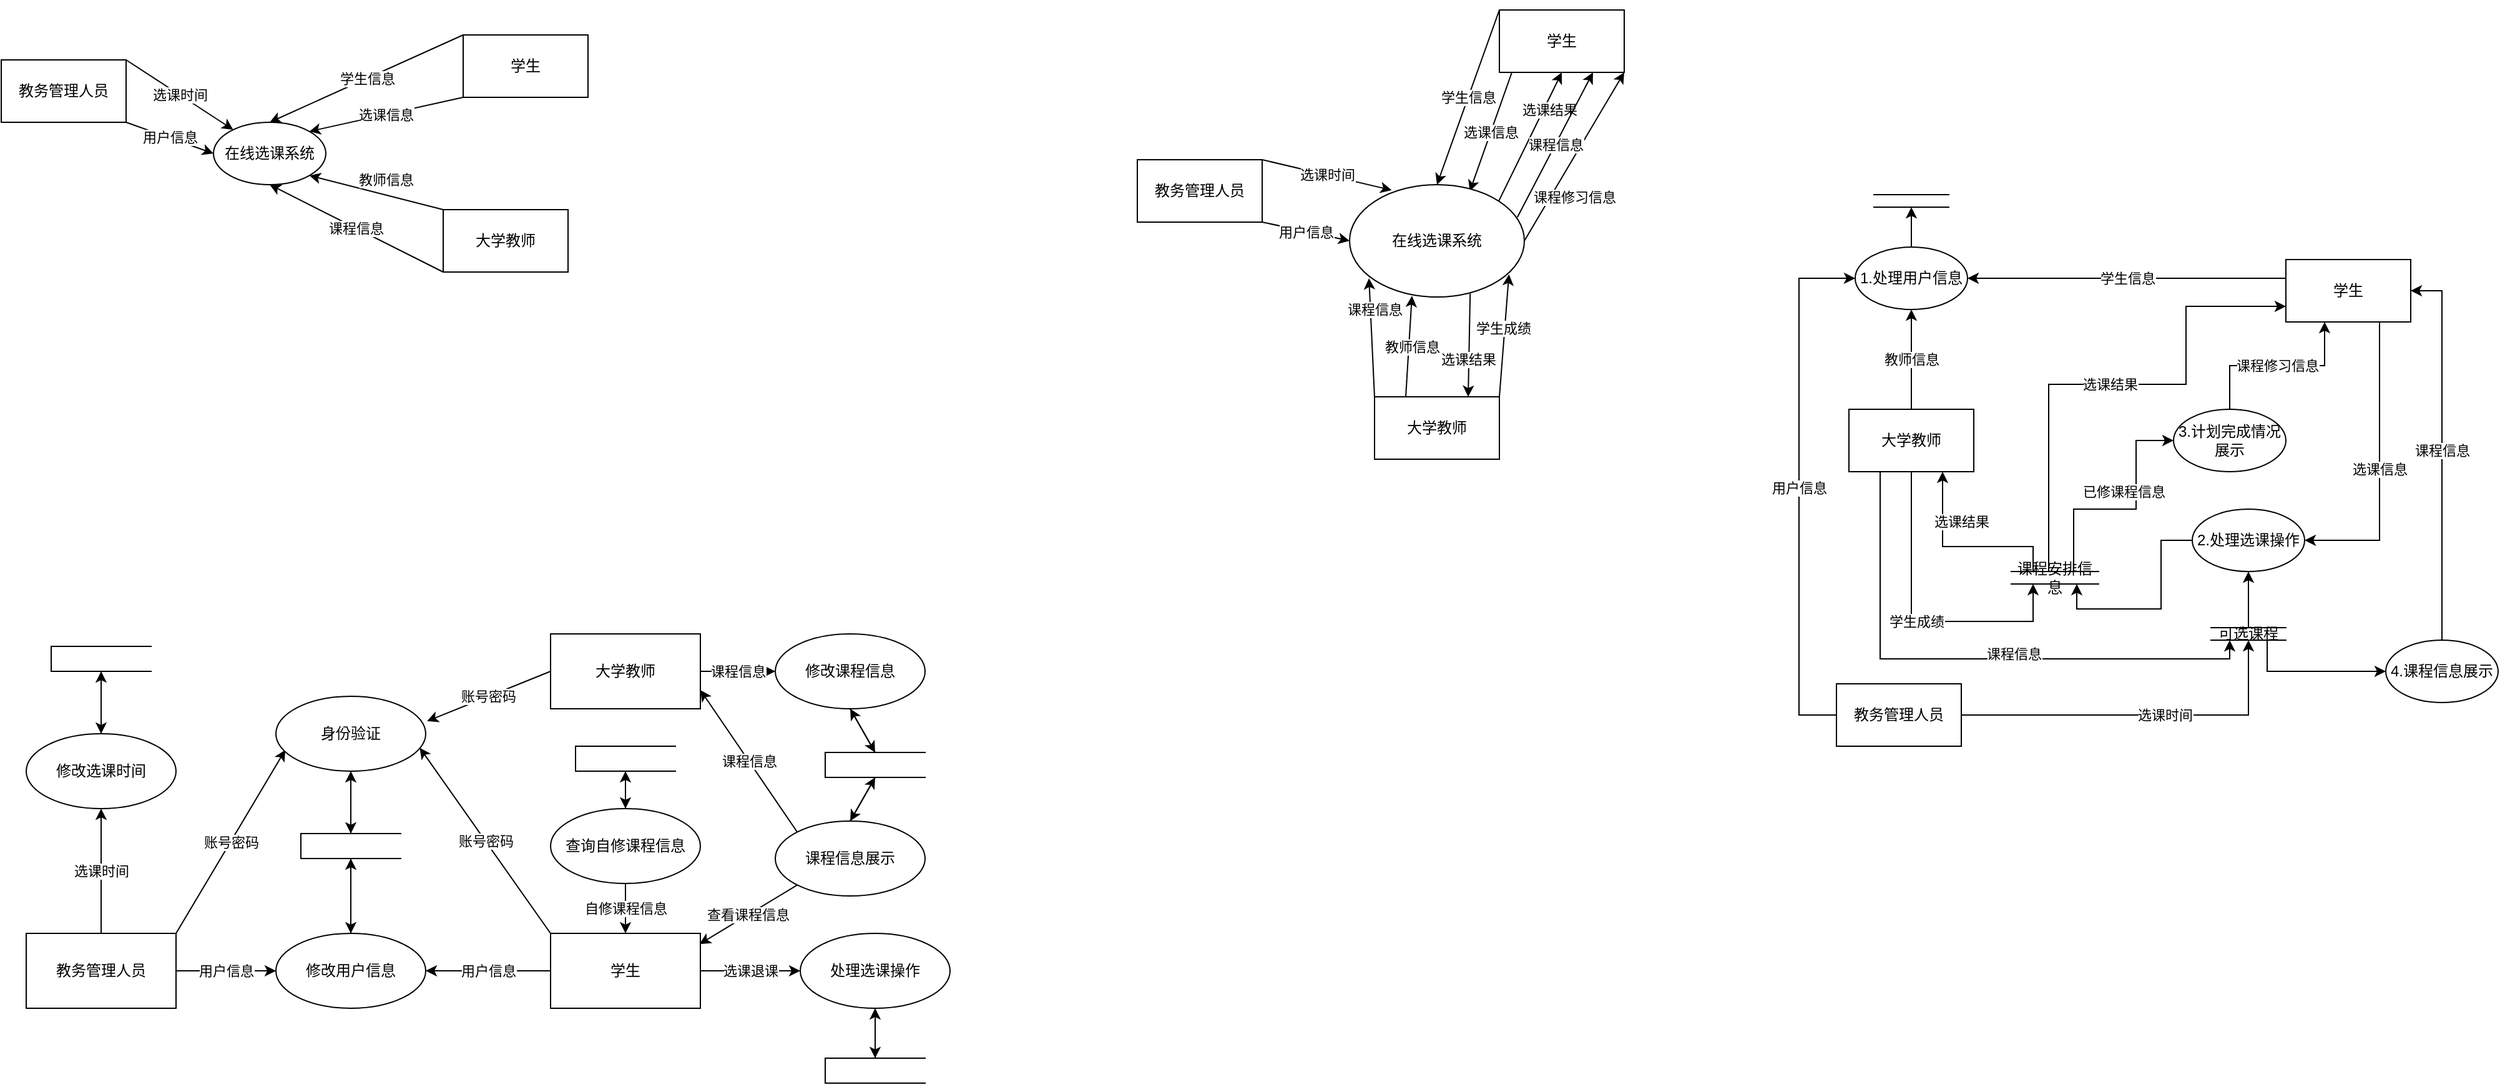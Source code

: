 <mxfile version="21.0.4" type="github">
  <diagram id="C5RBs43oDa-KdzZeNtuy" name="Page-1">
    <mxGraphModel dx="1394" dy="642" grid="1" gridSize="10" guides="1" tooltips="1" connect="1" arrows="1" fold="1" page="1" pageScale="1" pageWidth="3300" pageHeight="4681" math="0" shadow="0">
      <root>
        <mxCell id="WIyWlLk6GJQsqaUBKTNV-0" />
        <mxCell id="WIyWlLk6GJQsqaUBKTNV-1" parent="WIyWlLk6GJQsqaUBKTNV-0" />
        <mxCell id="6QHiLdsydZn6oZ0Ux8AA-30" value="用户信息" style="rounded=0;orthogonalLoop=1;jettySize=auto;html=1;exitX=1;exitY=0.5;exitDx=0;exitDy=0;" parent="WIyWlLk6GJQsqaUBKTNV-1" source="6QHiLdsydZn6oZ0Ux8AA-5" target="6QHiLdsydZn6oZ0Ux8AA-12" edge="1">
          <mxGeometry relative="1" as="geometry" />
        </mxCell>
        <mxCell id="6QHiLdsydZn6oZ0Ux8AA-31" value="账号密码" style="rounded=0;orthogonalLoop=1;jettySize=auto;html=1;exitX=1;exitY=0;exitDx=0;exitDy=0;entryX=0.063;entryY=0.716;entryDx=0;entryDy=0;entryPerimeter=0;" parent="WIyWlLk6GJQsqaUBKTNV-1" source="6QHiLdsydZn6oZ0Ux8AA-5" target="6QHiLdsydZn6oZ0Ux8AA-7" edge="1">
          <mxGeometry relative="1" as="geometry" />
        </mxCell>
        <mxCell id="6QHiLdsydZn6oZ0Ux8AA-53" value="选课时间" style="rounded=0;orthogonalLoop=1;jettySize=auto;html=1;exitX=0.5;exitY=0;exitDx=0;exitDy=0;" parent="WIyWlLk6GJQsqaUBKTNV-1" source="6QHiLdsydZn6oZ0Ux8AA-5" target="6QHiLdsydZn6oZ0Ux8AA-15" edge="1">
          <mxGeometry relative="1" as="geometry" />
        </mxCell>
        <mxCell id="6QHiLdsydZn6oZ0Ux8AA-5" value="教务管理人员" style="rounded=0;whiteSpace=wrap;html=1;" parent="WIyWlLk6GJQsqaUBKTNV-1" vertex="1">
          <mxGeometry x="30" y="760" width="120" height="60" as="geometry" />
        </mxCell>
        <mxCell id="6QHiLdsydZn6oZ0Ux8AA-39" value="用户信息" style="rounded=0;orthogonalLoop=1;jettySize=auto;html=1;exitX=0;exitY=0.5;exitDx=0;exitDy=0;" parent="WIyWlLk6GJQsqaUBKTNV-1" source="6QHiLdsydZn6oZ0Ux8AA-6" target="6QHiLdsydZn6oZ0Ux8AA-12" edge="1">
          <mxGeometry relative="1" as="geometry" />
        </mxCell>
        <mxCell id="6QHiLdsydZn6oZ0Ux8AA-40" value="账号密码" style="rounded=0;orthogonalLoop=1;jettySize=auto;html=1;exitX=0;exitY=0;exitDx=0;exitDy=0;entryX=0.96;entryY=0.687;entryDx=0;entryDy=0;entryPerimeter=0;" parent="WIyWlLk6GJQsqaUBKTNV-1" source="6QHiLdsydZn6oZ0Ux8AA-6" target="6QHiLdsydZn6oZ0Ux8AA-7" edge="1">
          <mxGeometry relative="1" as="geometry" />
        </mxCell>
        <mxCell id="6QHiLdsydZn6oZ0Ux8AA-43" value="选课退课" style="rounded=0;orthogonalLoop=1;jettySize=auto;html=1;exitX=1;exitY=0.5;exitDx=0;exitDy=0;" parent="WIyWlLk6GJQsqaUBKTNV-1" source="6QHiLdsydZn6oZ0Ux8AA-6" target="6QHiLdsydZn6oZ0Ux8AA-11" edge="1">
          <mxGeometry relative="1" as="geometry" />
        </mxCell>
        <mxCell id="6QHiLdsydZn6oZ0Ux8AA-6" value="学生" style="rounded=0;whiteSpace=wrap;html=1;" parent="WIyWlLk6GJQsqaUBKTNV-1" vertex="1">
          <mxGeometry x="450" y="760" width="120" height="60" as="geometry" />
        </mxCell>
        <mxCell id="6QHiLdsydZn6oZ0Ux8AA-64" style="rounded=0;orthogonalLoop=1;jettySize=auto;html=1;exitX=0.5;exitY=1;exitDx=0;exitDy=0;entryX=0;entryY=0.5;entryDx=0;entryDy=0;" parent="WIyWlLk6GJQsqaUBKTNV-1" source="6QHiLdsydZn6oZ0Ux8AA-7" target="6QHiLdsydZn6oZ0Ux8AA-26" edge="1">
          <mxGeometry relative="1" as="geometry" />
        </mxCell>
        <mxCell id="6QHiLdsydZn6oZ0Ux8AA-7" value="身份验证" style="ellipse;whiteSpace=wrap;html=1;" parent="WIyWlLk6GJQsqaUBKTNV-1" vertex="1">
          <mxGeometry x="230" y="570" width="120" height="60" as="geometry" />
        </mxCell>
        <mxCell id="eEgyTP1LghwbzvH3Qmx7-4" value="选课时间" style="rounded=0;orthogonalLoop=1;jettySize=auto;html=1;exitX=1;exitY=0;exitDx=0;exitDy=0;" parent="WIyWlLk6GJQsqaUBKTNV-1" source="6QHiLdsydZn6oZ0Ux8AA-8" target="eEgyTP1LghwbzvH3Qmx7-3" edge="1">
          <mxGeometry relative="1" as="geometry" />
        </mxCell>
        <mxCell id="eEgyTP1LghwbzvH3Qmx7-9" value="用户信息" style="rounded=0;orthogonalLoop=1;jettySize=auto;html=1;exitX=1;exitY=1;exitDx=0;exitDy=0;entryX=0;entryY=0.5;entryDx=0;entryDy=0;" parent="WIyWlLk6GJQsqaUBKTNV-1" source="6QHiLdsydZn6oZ0Ux8AA-8" target="eEgyTP1LghwbzvH3Qmx7-3" edge="1">
          <mxGeometry relative="1" as="geometry" />
        </mxCell>
        <mxCell id="6QHiLdsydZn6oZ0Ux8AA-8" value="教务管理人员" style="rounded=0;whiteSpace=wrap;html=1;" parent="WIyWlLk6GJQsqaUBKTNV-1" vertex="1">
          <mxGeometry x="10" y="60" width="100" height="50" as="geometry" />
        </mxCell>
        <mxCell id="eEgyTP1LghwbzvH3Qmx7-0" style="edgeStyle=orthogonalEdgeStyle;rounded=0;orthogonalLoop=1;jettySize=auto;html=1;exitX=1;exitY=0.5;exitDx=0;exitDy=0;" parent="WIyWlLk6GJQsqaUBKTNV-1" source="6QHiLdsydZn6oZ0Ux8AA-9" target="6QHiLdsydZn6oZ0Ux8AA-15" edge="1">
          <mxGeometry relative="1" as="geometry" />
        </mxCell>
        <mxCell id="6QHiLdsydZn6oZ0Ux8AA-9" value="" style="shape=partialRectangle;whiteSpace=wrap;html=1;bottom=1;right=1;left=1;top=0;fillColor=none;routingCenterX=-0.5;rotation=90;" parent="WIyWlLk6GJQsqaUBKTNV-1" vertex="1">
          <mxGeometry x="80" y="500" width="20" height="80" as="geometry" />
        </mxCell>
        <mxCell id="6QHiLdsydZn6oZ0Ux8AA-51" style="edgeStyle=orthogonalEdgeStyle;rounded=0;orthogonalLoop=1;jettySize=auto;html=1;exitX=0.5;exitY=1;exitDx=0;exitDy=0;" parent="WIyWlLk6GJQsqaUBKTNV-1" source="6QHiLdsydZn6oZ0Ux8AA-11" target="6QHiLdsydZn6oZ0Ux8AA-29" edge="1">
          <mxGeometry relative="1" as="geometry" />
        </mxCell>
        <mxCell id="6QHiLdsydZn6oZ0Ux8AA-11" value="处理选课操作" style="ellipse;whiteSpace=wrap;html=1;" parent="WIyWlLk6GJQsqaUBKTNV-1" vertex="1">
          <mxGeometry x="650" y="760" width="120" height="60" as="geometry" />
        </mxCell>
        <mxCell id="6QHiLdsydZn6oZ0Ux8AA-66" style="rounded=0;orthogonalLoop=1;jettySize=auto;html=1;exitX=0.5;exitY=0;exitDx=0;exitDy=0;entryX=1;entryY=0.5;entryDx=0;entryDy=0;" parent="WIyWlLk6GJQsqaUBKTNV-1" source="6QHiLdsydZn6oZ0Ux8AA-12" target="6QHiLdsydZn6oZ0Ux8AA-26" edge="1">
          <mxGeometry relative="1" as="geometry" />
        </mxCell>
        <mxCell id="6QHiLdsydZn6oZ0Ux8AA-12" value="修改用户信息" style="ellipse;whiteSpace=wrap;html=1;" parent="WIyWlLk6GJQsqaUBKTNV-1" vertex="1">
          <mxGeometry x="230" y="760" width="120" height="60" as="geometry" />
        </mxCell>
        <mxCell id="6QHiLdsydZn6oZ0Ux8AA-49" style="rounded=0;orthogonalLoop=1;jettySize=auto;html=1;exitX=0.5;exitY=1;exitDx=0;exitDy=0;entryX=0;entryY=0.5;entryDx=0;entryDy=0;" parent="WIyWlLk6GJQsqaUBKTNV-1" source="6QHiLdsydZn6oZ0Ux8AA-13" target="6QHiLdsydZn6oZ0Ux8AA-28" edge="1">
          <mxGeometry relative="1" as="geometry" />
        </mxCell>
        <mxCell id="6QHiLdsydZn6oZ0Ux8AA-13" value="修改课程信息" style="ellipse;whiteSpace=wrap;html=1;" parent="WIyWlLk6GJQsqaUBKTNV-1" vertex="1">
          <mxGeometry x="630" y="520" width="120" height="60" as="geometry" />
        </mxCell>
        <mxCell id="6QHiLdsydZn6oZ0Ux8AA-42" value="查看课程信息" style="rounded=0;orthogonalLoop=1;jettySize=auto;html=1;exitX=1;exitY=0;exitDx=0;exitDy=0;entryX=0.994;entryY=0.143;entryDx=0;entryDy=0;entryPerimeter=0;" parent="WIyWlLk6GJQsqaUBKTNV-1" source="6QHiLdsydZn6oZ0Ux8AA-14" target="6QHiLdsydZn6oZ0Ux8AA-6" edge="1">
          <mxGeometry relative="1" as="geometry" />
        </mxCell>
        <mxCell id="6QHiLdsydZn6oZ0Ux8AA-46" value="课程信息" style="rounded=0;orthogonalLoop=1;jettySize=auto;html=1;exitX=1;exitY=1;exitDx=0;exitDy=0;entryX=1;entryY=0.75;entryDx=0;entryDy=0;" parent="WIyWlLk6GJQsqaUBKTNV-1" source="6QHiLdsydZn6oZ0Ux8AA-14" target="6QHiLdsydZn6oZ0Ux8AA-16" edge="1">
          <mxGeometry relative="1" as="geometry" />
        </mxCell>
        <mxCell id="6QHiLdsydZn6oZ0Ux8AA-47" style="rounded=0;orthogonalLoop=1;jettySize=auto;html=1;exitX=0.5;exitY=1;exitDx=0;exitDy=0;entryX=1;entryY=0.5;entryDx=0;entryDy=0;" parent="WIyWlLk6GJQsqaUBKTNV-1" source="6QHiLdsydZn6oZ0Ux8AA-14" target="6QHiLdsydZn6oZ0Ux8AA-28" edge="1">
          <mxGeometry relative="1" as="geometry" />
        </mxCell>
        <mxCell id="6QHiLdsydZn6oZ0Ux8AA-14" value="课程信息展示" style="ellipse;whiteSpace=wrap;html=1;direction=west;" parent="WIyWlLk6GJQsqaUBKTNV-1" vertex="1">
          <mxGeometry x="630" y="670" width="120" height="60" as="geometry" />
        </mxCell>
        <mxCell id="6QHiLdsydZn6oZ0Ux8AA-55" style="rounded=0;orthogonalLoop=1;jettySize=auto;html=1;exitX=0.5;exitY=0;exitDx=0;exitDy=0;entryX=1;entryY=0.5;entryDx=0;entryDy=0;" parent="WIyWlLk6GJQsqaUBKTNV-1" source="6QHiLdsydZn6oZ0Ux8AA-15" target="6QHiLdsydZn6oZ0Ux8AA-9" edge="1">
          <mxGeometry relative="1" as="geometry" />
        </mxCell>
        <mxCell id="6QHiLdsydZn6oZ0Ux8AA-15" value="修改选课时间" style="ellipse;whiteSpace=wrap;html=1;" parent="WIyWlLk6GJQsqaUBKTNV-1" vertex="1">
          <mxGeometry x="30" y="600" width="120" height="60" as="geometry" />
        </mxCell>
        <mxCell id="6QHiLdsydZn6oZ0Ux8AA-32" value="账号密码" style="rounded=0;orthogonalLoop=1;jettySize=auto;html=1;exitX=0;exitY=0.5;exitDx=0;exitDy=0;entryX=1.009;entryY=0.332;entryDx=0;entryDy=0;entryPerimeter=0;" parent="WIyWlLk6GJQsqaUBKTNV-1" source="6QHiLdsydZn6oZ0Ux8AA-16" target="6QHiLdsydZn6oZ0Ux8AA-7" edge="1">
          <mxGeometry relative="1" as="geometry" />
        </mxCell>
        <mxCell id="6QHiLdsydZn6oZ0Ux8AA-45" value="课程信息" style="rounded=0;orthogonalLoop=1;jettySize=auto;html=1;exitX=1;exitY=0.5;exitDx=0;exitDy=0;" parent="WIyWlLk6GJQsqaUBKTNV-1" source="6QHiLdsydZn6oZ0Ux8AA-16" target="6QHiLdsydZn6oZ0Ux8AA-13" edge="1">
          <mxGeometry relative="1" as="geometry" />
        </mxCell>
        <mxCell id="6QHiLdsydZn6oZ0Ux8AA-16" value="大学教师" style="rounded=0;whiteSpace=wrap;html=1;" parent="WIyWlLk6GJQsqaUBKTNV-1" vertex="1">
          <mxGeometry x="450" y="520" width="120" height="60" as="geometry" />
        </mxCell>
        <mxCell id="6QHiLdsydZn6oZ0Ux8AA-35" style="edgeStyle=orthogonalEdgeStyle;rounded=0;orthogonalLoop=1;jettySize=auto;html=1;exitX=0.5;exitY=0;exitDx=0;exitDy=0;entryX=1;entryY=0.5;entryDx=0;entryDy=0;" parent="WIyWlLk6GJQsqaUBKTNV-1" source="6QHiLdsydZn6oZ0Ux8AA-18" target="6QHiLdsydZn6oZ0Ux8AA-27" edge="1">
          <mxGeometry relative="1" as="geometry" />
        </mxCell>
        <mxCell id="6QHiLdsydZn6oZ0Ux8AA-41" value="自修课程信息" style="rounded=0;orthogonalLoop=1;jettySize=auto;html=1;exitX=0.5;exitY=1;exitDx=0;exitDy=0;" parent="WIyWlLk6GJQsqaUBKTNV-1" source="6QHiLdsydZn6oZ0Ux8AA-18" target="6QHiLdsydZn6oZ0Ux8AA-6" edge="1">
          <mxGeometry relative="1" as="geometry">
            <mxPoint as="offset" />
          </mxGeometry>
        </mxCell>
        <mxCell id="6QHiLdsydZn6oZ0Ux8AA-18" value="查询自修课程信息" style="ellipse;whiteSpace=wrap;html=1;" parent="WIyWlLk6GJQsqaUBKTNV-1" vertex="1">
          <mxGeometry x="450" y="660" width="120" height="60" as="geometry" />
        </mxCell>
        <mxCell id="6QHiLdsydZn6oZ0Ux8AA-19" style="edgeStyle=orthogonalEdgeStyle;rounded=0;orthogonalLoop=1;jettySize=auto;html=1;exitX=0.5;exitY=1;exitDx=0;exitDy=0;" parent="WIyWlLk6GJQsqaUBKTNV-1" source="6QHiLdsydZn6oZ0Ux8AA-11" target="6QHiLdsydZn6oZ0Ux8AA-11" edge="1">
          <mxGeometry relative="1" as="geometry" />
        </mxCell>
        <mxCell id="6QHiLdsydZn6oZ0Ux8AA-65" style="rounded=0;orthogonalLoop=1;jettySize=auto;html=1;exitX=0;exitY=0.5;exitDx=0;exitDy=0;entryX=0.5;entryY=1;entryDx=0;entryDy=0;" parent="WIyWlLk6GJQsqaUBKTNV-1" source="6QHiLdsydZn6oZ0Ux8AA-26" target="6QHiLdsydZn6oZ0Ux8AA-7" edge="1">
          <mxGeometry relative="1" as="geometry" />
        </mxCell>
        <mxCell id="6QHiLdsydZn6oZ0Ux8AA-67" style="rounded=0;orthogonalLoop=1;jettySize=auto;html=1;exitX=1;exitY=0.5;exitDx=0;exitDy=0;entryX=0.5;entryY=0;entryDx=0;entryDy=0;" parent="WIyWlLk6GJQsqaUBKTNV-1" source="6QHiLdsydZn6oZ0Ux8AA-26" target="6QHiLdsydZn6oZ0Ux8AA-12" edge="1">
          <mxGeometry relative="1" as="geometry" />
        </mxCell>
        <mxCell id="6QHiLdsydZn6oZ0Ux8AA-26" value="" style="shape=partialRectangle;whiteSpace=wrap;html=1;bottom=1;right=1;left=1;top=0;fillColor=none;routingCenterX=-0.5;rotation=90;" parent="WIyWlLk6GJQsqaUBKTNV-1" vertex="1">
          <mxGeometry x="280" y="650" width="20" height="80" as="geometry" />
        </mxCell>
        <mxCell id="6QHiLdsydZn6oZ0Ux8AA-33" style="edgeStyle=orthogonalEdgeStyle;rounded=0;orthogonalLoop=1;jettySize=auto;html=1;exitX=1;exitY=0.5;exitDx=0;exitDy=0;entryX=0.5;entryY=0;entryDx=0;entryDy=0;" parent="WIyWlLk6GJQsqaUBKTNV-1" source="6QHiLdsydZn6oZ0Ux8AA-27" target="6QHiLdsydZn6oZ0Ux8AA-18" edge="1">
          <mxGeometry relative="1" as="geometry" />
        </mxCell>
        <mxCell id="6QHiLdsydZn6oZ0Ux8AA-27" value="" style="shape=partialRectangle;whiteSpace=wrap;html=1;bottom=1;right=1;left=1;top=0;fillColor=none;routingCenterX=-0.5;rotation=90;" parent="WIyWlLk6GJQsqaUBKTNV-1" vertex="1">
          <mxGeometry x="500" y="580" width="20" height="80" as="geometry" />
        </mxCell>
        <mxCell id="6QHiLdsydZn6oZ0Ux8AA-48" style="rounded=0;orthogonalLoop=1;jettySize=auto;html=1;exitX=1;exitY=0.5;exitDx=0;exitDy=0;entryX=0.5;entryY=1;entryDx=0;entryDy=0;" parent="WIyWlLk6GJQsqaUBKTNV-1" source="6QHiLdsydZn6oZ0Ux8AA-28" target="6QHiLdsydZn6oZ0Ux8AA-14" edge="1">
          <mxGeometry relative="1" as="geometry">
            <mxPoint x="720" y="640" as="targetPoint" />
          </mxGeometry>
        </mxCell>
        <mxCell id="6QHiLdsydZn6oZ0Ux8AA-50" style="rounded=0;orthogonalLoop=1;jettySize=auto;html=1;exitX=0;exitY=0.5;exitDx=0;exitDy=0;entryX=0.5;entryY=1;entryDx=0;entryDy=0;" parent="WIyWlLk6GJQsqaUBKTNV-1" source="6QHiLdsydZn6oZ0Ux8AA-28" target="6QHiLdsydZn6oZ0Ux8AA-13" edge="1">
          <mxGeometry relative="1" as="geometry" />
        </mxCell>
        <mxCell id="6QHiLdsydZn6oZ0Ux8AA-28" value="" style="shape=partialRectangle;whiteSpace=wrap;html=1;bottom=1;right=1;left=1;top=0;fillColor=none;routingCenterX=-0.5;rotation=90;" parent="WIyWlLk6GJQsqaUBKTNV-1" vertex="1">
          <mxGeometry x="700" y="585" width="20" height="80" as="geometry" />
        </mxCell>
        <mxCell id="6QHiLdsydZn6oZ0Ux8AA-52" style="rounded=0;orthogonalLoop=1;jettySize=auto;html=1;exitX=0;exitY=0.5;exitDx=0;exitDy=0;entryX=0.5;entryY=1;entryDx=0;entryDy=0;" parent="WIyWlLk6GJQsqaUBKTNV-1" source="6QHiLdsydZn6oZ0Ux8AA-29" target="6QHiLdsydZn6oZ0Ux8AA-11" edge="1">
          <mxGeometry relative="1" as="geometry" />
        </mxCell>
        <mxCell id="6QHiLdsydZn6oZ0Ux8AA-29" value="" style="shape=partialRectangle;whiteSpace=wrap;html=1;bottom=1;right=1;left=1;top=0;fillColor=none;routingCenterX=-0.5;rotation=90;" parent="WIyWlLk6GJQsqaUBKTNV-1" vertex="1">
          <mxGeometry x="700" y="830" width="20" height="80" as="geometry" />
        </mxCell>
        <mxCell id="eEgyTP1LghwbzvH3Qmx7-7" value="教师信息" style="rounded=0;orthogonalLoop=1;jettySize=auto;html=1;exitX=0;exitY=0;exitDx=0;exitDy=0;entryX=1;entryY=1;entryDx=0;entryDy=0;" parent="WIyWlLk6GJQsqaUBKTNV-1" source="eEgyTP1LghwbzvH3Qmx7-1" target="eEgyTP1LghwbzvH3Qmx7-3" edge="1">
          <mxGeometry x="-0.084" y="-12" relative="1" as="geometry">
            <mxPoint x="300" y="170" as="targetPoint" />
            <mxPoint as="offset" />
          </mxGeometry>
        </mxCell>
        <mxCell id="eEgyTP1LghwbzvH3Qmx7-8" value="课程信息" style="rounded=0;orthogonalLoop=1;jettySize=auto;html=1;exitX=0;exitY=1;exitDx=0;exitDy=0;entryX=0.5;entryY=1;entryDx=0;entryDy=0;" parent="WIyWlLk6GJQsqaUBKTNV-1" source="eEgyTP1LghwbzvH3Qmx7-1" target="eEgyTP1LghwbzvH3Qmx7-3" edge="1">
          <mxGeometry relative="1" as="geometry" />
        </mxCell>
        <mxCell id="eEgyTP1LghwbzvH3Qmx7-1" value="大学教师" style="rounded=0;whiteSpace=wrap;html=1;" parent="WIyWlLk6GJQsqaUBKTNV-1" vertex="1">
          <mxGeometry x="364" y="180" width="100" height="50" as="geometry" />
        </mxCell>
        <mxCell id="eEgyTP1LghwbzvH3Qmx7-5" value="学生信息" style="rounded=0;orthogonalLoop=1;jettySize=auto;html=1;exitX=0;exitY=0;exitDx=0;exitDy=0;entryX=0.5;entryY=0;entryDx=0;entryDy=0;" parent="WIyWlLk6GJQsqaUBKTNV-1" source="eEgyTP1LghwbzvH3Qmx7-2" target="eEgyTP1LghwbzvH3Qmx7-3" edge="1">
          <mxGeometry relative="1" as="geometry" />
        </mxCell>
        <mxCell id="eEgyTP1LghwbzvH3Qmx7-6" value="选课信息" style="rounded=0;orthogonalLoop=1;jettySize=auto;html=1;exitX=0;exitY=1;exitDx=0;exitDy=0;entryX=1;entryY=0;entryDx=0;entryDy=0;" parent="WIyWlLk6GJQsqaUBKTNV-1" source="eEgyTP1LghwbzvH3Qmx7-2" target="eEgyTP1LghwbzvH3Qmx7-3" edge="1">
          <mxGeometry relative="1" as="geometry" />
        </mxCell>
        <mxCell id="eEgyTP1LghwbzvH3Qmx7-2" value="学生" style="rounded=0;whiteSpace=wrap;html=1;" parent="WIyWlLk6GJQsqaUBKTNV-1" vertex="1">
          <mxGeometry x="380" y="40" width="100" height="50" as="geometry" />
        </mxCell>
        <mxCell id="eEgyTP1LghwbzvH3Qmx7-3" value="在线选课系统" style="ellipse;whiteSpace=wrap;html=1;" parent="WIyWlLk6GJQsqaUBKTNV-1" vertex="1">
          <mxGeometry x="180" y="110" width="90" height="50" as="geometry" />
        </mxCell>
        <mxCell id="eEgyTP1LghwbzvH3Qmx7-10" value="选课时间" style="rounded=0;orthogonalLoop=1;jettySize=auto;html=1;exitX=1;exitY=0;exitDx=0;exitDy=0;entryX=0.241;entryY=0.049;entryDx=0;entryDy=0;entryPerimeter=0;" parent="WIyWlLk6GJQsqaUBKTNV-1" source="eEgyTP1LghwbzvH3Qmx7-12" target="eEgyTP1LghwbzvH3Qmx7-19" edge="1">
          <mxGeometry relative="1" as="geometry" />
        </mxCell>
        <mxCell id="eEgyTP1LghwbzvH3Qmx7-11" value="用户信息" style="rounded=0;orthogonalLoop=1;jettySize=auto;html=1;exitX=1;exitY=1;exitDx=0;exitDy=0;entryX=0;entryY=0.5;entryDx=0;entryDy=0;" parent="WIyWlLk6GJQsqaUBKTNV-1" source="eEgyTP1LghwbzvH3Qmx7-12" target="eEgyTP1LghwbzvH3Qmx7-19" edge="1">
          <mxGeometry relative="1" as="geometry" />
        </mxCell>
        <mxCell id="eEgyTP1LghwbzvH3Qmx7-12" value="教务管理人员" style="rounded=0;whiteSpace=wrap;html=1;" parent="WIyWlLk6GJQsqaUBKTNV-1" vertex="1">
          <mxGeometry x="920" y="140" width="100" height="50" as="geometry" />
        </mxCell>
        <mxCell id="eEgyTP1LghwbzvH3Qmx7-13" value="教师信息" style="rounded=0;orthogonalLoop=1;jettySize=auto;html=1;exitX=0.25;exitY=0;exitDx=0;exitDy=0;entryX=0.357;entryY=0.99;entryDx=0;entryDy=0;entryPerimeter=0;" parent="WIyWlLk6GJQsqaUBKTNV-1" source="eEgyTP1LghwbzvH3Qmx7-15" target="eEgyTP1LghwbzvH3Qmx7-19" edge="1">
          <mxGeometry x="-0.007" y="-3" relative="1" as="geometry">
            <mxPoint x="1140" y="220" as="targetPoint" />
            <mxPoint as="offset" />
          </mxGeometry>
        </mxCell>
        <mxCell id="eEgyTP1LghwbzvH3Qmx7-14" value="课程信息" style="rounded=0;orthogonalLoop=1;jettySize=auto;html=1;exitX=0;exitY=0;exitDx=0;exitDy=0;entryX=0.111;entryY=0.833;entryDx=0;entryDy=0;entryPerimeter=0;" parent="WIyWlLk6GJQsqaUBKTNV-1" source="eEgyTP1LghwbzvH3Qmx7-15" target="eEgyTP1LghwbzvH3Qmx7-19" edge="1">
          <mxGeometry x="0.47" y="-3" relative="1" as="geometry">
            <mxPoint as="offset" />
          </mxGeometry>
        </mxCell>
        <mxCell id="eEgyTP1LghwbzvH3Qmx7-26" value="学生成绩" style="rounded=0;orthogonalLoop=1;jettySize=auto;html=1;exitX=1;exitY=0;exitDx=0;exitDy=0;entryX=0.912;entryY=0.798;entryDx=0;entryDy=0;entryPerimeter=0;" parent="WIyWlLk6GJQsqaUBKTNV-1" source="eEgyTP1LghwbzvH3Qmx7-15" target="eEgyTP1LghwbzvH3Qmx7-19" edge="1">
          <mxGeometry x="0.117" y="1" relative="1" as="geometry">
            <mxPoint as="offset" />
          </mxGeometry>
        </mxCell>
        <mxCell id="eEgyTP1LghwbzvH3Qmx7-15" value="大学教师" style="rounded=0;whiteSpace=wrap;html=1;" parent="WIyWlLk6GJQsqaUBKTNV-1" vertex="1">
          <mxGeometry x="1110" y="330" width="100" height="50" as="geometry" />
        </mxCell>
        <mxCell id="eEgyTP1LghwbzvH3Qmx7-16" value="学生信息" style="rounded=0;orthogonalLoop=1;jettySize=auto;html=1;exitX=0;exitY=0;exitDx=0;exitDy=0;entryX=0.5;entryY=0;entryDx=0;entryDy=0;" parent="WIyWlLk6GJQsqaUBKTNV-1" source="eEgyTP1LghwbzvH3Qmx7-18" target="eEgyTP1LghwbzvH3Qmx7-19" edge="1">
          <mxGeometry relative="1" as="geometry" />
        </mxCell>
        <mxCell id="eEgyTP1LghwbzvH3Qmx7-17" value="选课信息" style="rounded=0;orthogonalLoop=1;jettySize=auto;html=1;entryX=0.688;entryY=0.059;entryDx=0;entryDy=0;entryPerimeter=0;" parent="WIyWlLk6GJQsqaUBKTNV-1" target="eEgyTP1LghwbzvH3Qmx7-19" edge="1">
          <mxGeometry relative="1" as="geometry">
            <mxPoint x="1220" y="70" as="sourcePoint" />
          </mxGeometry>
        </mxCell>
        <mxCell id="eEgyTP1LghwbzvH3Qmx7-18" value="学生" style="rounded=0;whiteSpace=wrap;html=1;points=[[0,0,0,0,0],[0,0.25,0,0,0],[0,0.75,0,0,0],[0,1,0,0,0],[0.16,1,0,0,0],[0.25,0,0,0,0],[0.31,1,0,0,0],[0.5,0,0,0,0],[0.5,1,0,0,0],[0.75,0,0,0,0],[0.75,1,0,0,0],[1,0,0,0,0],[1,0.25,0,0,0],[1,0.5,0,0,0],[1,0.75,0,0,0],[1,1,0,0,0]];" parent="WIyWlLk6GJQsqaUBKTNV-1" vertex="1">
          <mxGeometry x="1210" y="20" width="100" height="50" as="geometry" />
        </mxCell>
        <mxCell id="eEgyTP1LghwbzvH3Qmx7-23" value="选课结果" style="rounded=0;orthogonalLoop=1;jettySize=auto;html=1;exitX=1;exitY=0;exitDx=0;exitDy=0;entryX=0.5;entryY=1;entryDx=0;entryDy=0;entryPerimeter=0;" parent="WIyWlLk6GJQsqaUBKTNV-1" source="eEgyTP1LghwbzvH3Qmx7-19" target="eEgyTP1LghwbzvH3Qmx7-18" edge="1">
          <mxGeometry x="0.454" y="-4" relative="1" as="geometry">
            <mxPoint as="offset" />
          </mxGeometry>
        </mxCell>
        <mxCell id="eEgyTP1LghwbzvH3Qmx7-24" value="选课结果" style="rounded=0;orthogonalLoop=1;jettySize=auto;html=1;entryX=0.75;entryY=0;entryDx=0;entryDy=0;exitX=0.69;exitY=0.97;exitDx=0;exitDy=0;exitPerimeter=0;" parent="WIyWlLk6GJQsqaUBKTNV-1" source="eEgyTP1LghwbzvH3Qmx7-19" target="eEgyTP1LghwbzvH3Qmx7-15" edge="1">
          <mxGeometry x="0.275" y="-1" relative="1" as="geometry">
            <mxPoint as="offset" />
          </mxGeometry>
        </mxCell>
        <mxCell id="eEgyTP1LghwbzvH3Qmx7-27" value="课程修习信息" style="rounded=0;orthogonalLoop=1;jettySize=auto;html=1;exitX=1;exitY=0.5;exitDx=0;exitDy=0;entryX=1;entryY=1;entryDx=0;entryDy=0;" parent="WIyWlLk6GJQsqaUBKTNV-1" source="eEgyTP1LghwbzvH3Qmx7-19" target="eEgyTP1LghwbzvH3Qmx7-18" edge="1">
          <mxGeometry x="-0.356" y="-17" relative="1" as="geometry">
            <mxPoint as="offset" />
          </mxGeometry>
        </mxCell>
        <mxCell id="eEgyTP1LghwbzvH3Qmx7-35" value="课程信息" style="rounded=0;orthogonalLoop=1;jettySize=auto;html=1;exitX=0.96;exitY=0.29;exitDx=0;exitDy=0;exitPerimeter=0;entryX=0.75;entryY=1;entryDx=0;entryDy=0;entryPerimeter=0;" parent="WIyWlLk6GJQsqaUBKTNV-1" source="eEgyTP1LghwbzvH3Qmx7-19" target="eEgyTP1LghwbzvH3Qmx7-18" edge="1">
          <mxGeometry relative="1" as="geometry" />
        </mxCell>
        <mxCell id="eEgyTP1LghwbzvH3Qmx7-19" value="在线选课系统" style="ellipse;whiteSpace=wrap;html=1;points=[[0,0,0,0,0],[0,0.5,0,0,0],[0,1,0,0,0],[0.04,0.7,0,0,0],[0.05,0.29,0,0,0],[0.31,0.97,0,0,0],[0.5,0,0,0,0],[0.5,1,0,0,0],[0.69,0.97,0,0,0],[0.96,0.29,0,0,0],[0.96,0.7,0,0,0],[1,0,0,0,0],[1,0.5,0,0,0],[1,1,0,0,0]];" parent="WIyWlLk6GJQsqaUBKTNV-1" vertex="1">
          <mxGeometry x="1090" y="160" width="140" height="90" as="geometry" />
        </mxCell>
        <mxCell id="eEgyTP1LghwbzvH3Qmx7-33" value="选课结果" style="rounded=0;orthogonalLoop=1;jettySize=auto;html=1;exitX=0.5;exitY=0;exitDx=0;exitDy=0;entryX=0;entryY=0.75;entryDx=0;entryDy=0;entryPerimeter=0;edgeStyle=orthogonalEdgeStyle;" parent="WIyWlLk6GJQsqaUBKTNV-1" source="eEgyTP1LghwbzvH3Qmx7-57" target="eEgyTP1LghwbzvH3Qmx7-31" edge="1">
          <mxGeometry relative="1" as="geometry">
            <Array as="points">
              <mxPoint x="1650" y="470" />
              <mxPoint x="1650" y="320" />
              <mxPoint x="1760" y="320" />
              <mxPoint x="1760" y="258" />
            </Array>
          </mxGeometry>
        </mxCell>
        <mxCell id="eEgyTP1LghwbzvH3Qmx7-42" value="选课结果" style="rounded=0;orthogonalLoop=1;jettySize=auto;html=1;exitX=0.25;exitY=0;exitDx=0;exitDy=0;entryX=0.75;entryY=1;entryDx=0;entryDy=0;edgeStyle=orthogonalEdgeStyle;" parent="WIyWlLk6GJQsqaUBKTNV-1" source="eEgyTP1LghwbzvH3Qmx7-57" target="eEgyTP1LghwbzvH3Qmx7-36" edge="1">
          <mxGeometry x="0.475" y="-15" relative="1" as="geometry">
            <Array as="points">
              <mxPoint x="1638" y="450" />
              <mxPoint x="1565" y="450" />
            </Array>
            <mxPoint as="offset" />
          </mxGeometry>
        </mxCell>
        <mxCell id="AUuMM-ladJ1JCODlVVHa-2" style="rounded=0;orthogonalLoop=1;jettySize=auto;html=1;exitX=0;exitY=0.5;exitDx=0;exitDy=0;entryX=0.75;entryY=1;entryDx=0;entryDy=0;edgeStyle=orthogonalEdgeStyle;" edge="1" parent="WIyWlLk6GJQsqaUBKTNV-1" source="eEgyTP1LghwbzvH3Qmx7-20" target="eEgyTP1LghwbzvH3Qmx7-57">
          <mxGeometry relative="1" as="geometry">
            <Array as="points">
              <mxPoint x="1740" y="445" />
              <mxPoint x="1740" y="500" />
              <mxPoint x="1673" y="500" />
            </Array>
          </mxGeometry>
        </mxCell>
        <mxCell id="eEgyTP1LghwbzvH3Qmx7-20" value="2.处理选课操作" style="ellipse;whiteSpace=wrap;html=1;" parent="WIyWlLk6GJQsqaUBKTNV-1" vertex="1">
          <mxGeometry x="1765" y="420" width="90" height="50" as="geometry" />
        </mxCell>
        <mxCell id="eEgyTP1LghwbzvH3Qmx7-49" value="课程修习信息" style="rounded=0;orthogonalLoop=1;jettySize=auto;html=1;exitX=0.5;exitY=0;exitDx=0;exitDy=0;entryX=0.31;entryY=1;entryDx=0;entryDy=0;entryPerimeter=0;edgeStyle=orthogonalEdgeStyle;" parent="WIyWlLk6GJQsqaUBKTNV-1" source="eEgyTP1LghwbzvH3Qmx7-21" target="eEgyTP1LghwbzvH3Qmx7-31" edge="1">
          <mxGeometry relative="1" as="geometry" />
        </mxCell>
        <mxCell id="eEgyTP1LghwbzvH3Qmx7-21" value="3.计划完成情况展示" style="ellipse;whiteSpace=wrap;html=1;" parent="WIyWlLk6GJQsqaUBKTNV-1" vertex="1">
          <mxGeometry x="1750" y="340" width="90" height="50" as="geometry" />
        </mxCell>
        <mxCell id="eEgyTP1LghwbzvH3Qmx7-38" value="课程信息" style="edgeStyle=orthogonalEdgeStyle;rounded=0;orthogonalLoop=1;jettySize=auto;html=1;exitX=0.5;exitY=0;exitDx=0;exitDy=0;entryX=1;entryY=0.5;entryDx=0;entryDy=0;entryPerimeter=0;" parent="WIyWlLk6GJQsqaUBKTNV-1" source="eEgyTP1LghwbzvH3Qmx7-22" target="eEgyTP1LghwbzvH3Qmx7-31" edge="1">
          <mxGeometry relative="1" as="geometry">
            <Array as="points">
              <mxPoint x="1965" y="245" />
            </Array>
          </mxGeometry>
        </mxCell>
        <mxCell id="eEgyTP1LghwbzvH3Qmx7-64" style="rounded=0;orthogonalLoop=1;jettySize=auto;html=1;exitX=0.75;exitY=1;exitDx=0;exitDy=0;entryX=0;entryY=0.5;entryDx=0;entryDy=0;edgeStyle=orthogonalEdgeStyle;" parent="WIyWlLk6GJQsqaUBKTNV-1" source="eEgyTP1LghwbzvH3Qmx7-62" target="eEgyTP1LghwbzvH3Qmx7-22" edge="1">
          <mxGeometry relative="1" as="geometry" />
        </mxCell>
        <mxCell id="eEgyTP1LghwbzvH3Qmx7-22" value="4.课程信息展示" style="ellipse;whiteSpace=wrap;html=1;" parent="WIyWlLk6GJQsqaUBKTNV-1" vertex="1">
          <mxGeometry x="1920" y="525" width="90" height="50" as="geometry" />
        </mxCell>
        <mxCell id="eEgyTP1LghwbzvH3Qmx7-32" value="选课信息" style="rounded=0;orthogonalLoop=1;jettySize=auto;html=1;exitX=0.75;exitY=1;exitDx=0;exitDy=0;exitPerimeter=0;edgeStyle=orthogonalEdgeStyle;" parent="WIyWlLk6GJQsqaUBKTNV-1" source="eEgyTP1LghwbzvH3Qmx7-31" target="eEgyTP1LghwbzvH3Qmx7-20" edge="1">
          <mxGeometry relative="1" as="geometry">
            <Array as="points">
              <mxPoint x="1915" y="445" />
            </Array>
          </mxGeometry>
        </mxCell>
        <mxCell id="eEgyTP1LghwbzvH3Qmx7-46" value="学生信息" style="edgeStyle=orthogonalEdgeStyle;rounded=0;orthogonalLoop=1;jettySize=auto;html=1;" parent="WIyWlLk6GJQsqaUBKTNV-1" target="eEgyTP1LghwbzvH3Qmx7-43" edge="1">
          <mxGeometry relative="1" as="geometry">
            <Array as="points">
              <mxPoint x="1830" y="235" />
              <mxPoint x="1830" y="235" />
            </Array>
            <mxPoint x="1840" y="235" as="sourcePoint" />
          </mxGeometry>
        </mxCell>
        <mxCell id="eEgyTP1LghwbzvH3Qmx7-31" value="学生" style="rounded=0;whiteSpace=wrap;html=1;points=[[0,0,0,0,0],[0,0.25,0,0,0],[0,0.75,0,0,0],[0,1,0,0,0],[0.16,1,0,0,0],[0.25,0,0,0,0],[0.31,1,0,0,0],[0.5,0,0,0,0],[0.5,1,0,0,0],[0.75,0,0,0,0],[0.75,1,0,0,0],[1,0,0,0,0],[1,0.25,0,0,0],[1,0.5,0,0,0],[1,0.75,0,0,0],[1,1,0,0,0]];" parent="WIyWlLk6GJQsqaUBKTNV-1" vertex="1">
          <mxGeometry x="1840" y="220" width="100" height="50" as="geometry" />
        </mxCell>
        <mxCell id="eEgyTP1LghwbzvH3Qmx7-37" value="课程信息" style="rounded=0;orthogonalLoop=1;jettySize=auto;html=1;entryX=0.25;entryY=1;entryDx=0;entryDy=0;edgeStyle=orthogonalEdgeStyle;exitX=0.25;exitY=1;exitDx=0;exitDy=0;" parent="WIyWlLk6GJQsqaUBKTNV-1" target="eEgyTP1LghwbzvH3Qmx7-62" edge="1" source="eEgyTP1LghwbzvH3Qmx7-36">
          <mxGeometry x="0.158" y="4" relative="1" as="geometry">
            <mxPoint x="1580" y="560" as="sourcePoint" />
            <Array as="points">
              <mxPoint x="1515" y="540" />
              <mxPoint x="1795" y="540" />
            </Array>
            <mxPoint x="-1" as="offset" />
          </mxGeometry>
        </mxCell>
        <mxCell id="eEgyTP1LghwbzvH3Qmx7-45" value="教师信息" style="rounded=0;orthogonalLoop=1;jettySize=auto;html=1;exitX=0.5;exitY=0;exitDx=0;exitDy=0;" parent="WIyWlLk6GJQsqaUBKTNV-1" source="eEgyTP1LghwbzvH3Qmx7-36" edge="1">
          <mxGeometry relative="1" as="geometry">
            <mxPoint x="1540" y="260" as="targetPoint" />
          </mxGeometry>
        </mxCell>
        <mxCell id="eEgyTP1LghwbzvH3Qmx7-48" value="学生成绩" style="rounded=0;orthogonalLoop=1;jettySize=auto;html=1;exitX=0.5;exitY=1;exitDx=0;exitDy=0;entryX=0.25;entryY=1;entryDx=0;entryDy=0;edgeStyle=orthogonalEdgeStyle;" parent="WIyWlLk6GJQsqaUBKTNV-1" source="eEgyTP1LghwbzvH3Qmx7-36" target="eEgyTP1LghwbzvH3Qmx7-57" edge="1">
          <mxGeometry relative="1" as="geometry">
            <Array as="points">
              <mxPoint x="1540" y="510" />
              <mxPoint x="1638" y="510" />
            </Array>
          </mxGeometry>
        </mxCell>
        <mxCell id="eEgyTP1LghwbzvH3Qmx7-36" value="大学教师" style="rounded=0;whiteSpace=wrap;html=1;" parent="WIyWlLk6GJQsqaUBKTNV-1" vertex="1">
          <mxGeometry x="1490" y="340" width="100" height="50" as="geometry" />
        </mxCell>
        <mxCell id="eEgyTP1LghwbzvH3Qmx7-40" value="选课时间" style="rounded=0;orthogonalLoop=1;jettySize=auto;html=1;exitX=1;exitY=0.5;exitDx=0;exitDy=0;entryX=0.5;entryY=1;entryDx=0;entryDy=0;edgeStyle=orthogonalEdgeStyle;" parent="WIyWlLk6GJQsqaUBKTNV-1" source="eEgyTP1LghwbzvH3Qmx7-39" target="eEgyTP1LghwbzvH3Qmx7-62" edge="1">
          <mxGeometry x="0.124" relative="1" as="geometry">
            <mxPoint as="offset" />
          </mxGeometry>
        </mxCell>
        <mxCell id="eEgyTP1LghwbzvH3Qmx7-44" value="用户信息" style="edgeStyle=orthogonalEdgeStyle;rounded=0;orthogonalLoop=1;jettySize=auto;html=1;exitX=0;exitY=0.5;exitDx=0;exitDy=0;entryX=0;entryY=0.5;entryDx=0;entryDy=0;" parent="WIyWlLk6GJQsqaUBKTNV-1" source="eEgyTP1LghwbzvH3Qmx7-39" target="eEgyTP1LghwbzvH3Qmx7-43" edge="1">
          <mxGeometry relative="1" as="geometry">
            <Array as="points">
              <mxPoint x="1450" y="585" />
              <mxPoint x="1450" y="235" />
            </Array>
          </mxGeometry>
        </mxCell>
        <mxCell id="eEgyTP1LghwbzvH3Qmx7-39" value="教务管理人员" style="rounded=0;whiteSpace=wrap;html=1;" parent="WIyWlLk6GJQsqaUBKTNV-1" vertex="1">
          <mxGeometry x="1480" y="560" width="100" height="50" as="geometry" />
        </mxCell>
        <mxCell id="eEgyTP1LghwbzvH3Qmx7-54" value="" style="rounded=0;orthogonalLoop=1;jettySize=auto;html=1;exitX=0.5;exitY=0;exitDx=0;exitDy=0;entryX=0.5;entryY=1;entryDx=0;entryDy=0;" parent="WIyWlLk6GJQsqaUBKTNV-1" source="eEgyTP1LghwbzvH3Qmx7-43" target="eEgyTP1LghwbzvH3Qmx7-50" edge="1">
          <mxGeometry x="-0.012" relative="1" as="geometry">
            <mxPoint as="offset" />
          </mxGeometry>
        </mxCell>
        <mxCell id="eEgyTP1LghwbzvH3Qmx7-43" value="1.处理用户信息" style="ellipse;whiteSpace=wrap;html=1;" parent="WIyWlLk6GJQsqaUBKTNV-1" vertex="1">
          <mxGeometry x="1495" y="210" width="90" height="50" as="geometry" />
        </mxCell>
        <mxCell id="eEgyTP1LghwbzvH3Qmx7-47" style="edgeStyle=orthogonalEdgeStyle;rounded=0;orthogonalLoop=1;jettySize=auto;html=1;exitX=0.5;exitY=1;exitDx=0;exitDy=0;" parent="WIyWlLk6GJQsqaUBKTNV-1" source="eEgyTP1LghwbzvH3Qmx7-20" target="eEgyTP1LghwbzvH3Qmx7-20" edge="1">
          <mxGeometry relative="1" as="geometry" />
        </mxCell>
        <mxCell id="eEgyTP1LghwbzvH3Qmx7-50" value="" style="shape=partialRectangle;whiteSpace=wrap;html=1;left=0;right=0;fillColor=none;" parent="WIyWlLk6GJQsqaUBKTNV-1" vertex="1">
          <mxGeometry x="1510" y="168" width="60" height="10" as="geometry" />
        </mxCell>
        <mxCell id="AUuMM-ladJ1JCODlVVHa-7" value="已修课程信息" style="rounded=0;orthogonalLoop=1;jettySize=auto;html=1;entryX=0;entryY=0.5;entryDx=0;entryDy=0;edgeStyle=orthogonalEdgeStyle;" edge="1" parent="WIyWlLk6GJQsqaUBKTNV-1" source="eEgyTP1LghwbzvH3Qmx7-57" target="eEgyTP1LghwbzvH3Qmx7-21">
          <mxGeometry x="0.231" y="10" relative="1" as="geometry">
            <Array as="points">
              <mxPoint x="1670" y="420" />
              <mxPoint x="1720" y="420" />
              <mxPoint x="1720" y="365" />
            </Array>
            <mxPoint as="offset" />
          </mxGeometry>
        </mxCell>
        <mxCell id="eEgyTP1LghwbzvH3Qmx7-57" value="课程安排信息" style="shape=partialRectangle;whiteSpace=wrap;html=1;left=0;right=0;fillColor=none;" parent="WIyWlLk6GJQsqaUBKTNV-1" vertex="1">
          <mxGeometry x="1620" y="470" width="70" height="10" as="geometry" />
        </mxCell>
        <mxCell id="AUuMM-ladJ1JCODlVVHa-11" style="rounded=0;orthogonalLoop=1;jettySize=auto;html=1;exitX=0.5;exitY=0;exitDx=0;exitDy=0;" edge="1" parent="WIyWlLk6GJQsqaUBKTNV-1" source="eEgyTP1LghwbzvH3Qmx7-62" target="eEgyTP1LghwbzvH3Qmx7-20">
          <mxGeometry relative="1" as="geometry" />
        </mxCell>
        <mxCell id="eEgyTP1LghwbzvH3Qmx7-62" value="可选课程" style="shape=partialRectangle;whiteSpace=wrap;html=1;left=0;right=0;fillColor=none;" parent="WIyWlLk6GJQsqaUBKTNV-1" vertex="1">
          <mxGeometry x="1780" y="515" width="60" height="10" as="geometry" />
        </mxCell>
      </root>
    </mxGraphModel>
  </diagram>
</mxfile>

